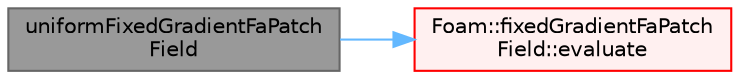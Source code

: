 digraph "uniformFixedGradientFaPatchField"
{
 // LATEX_PDF_SIZE
  bgcolor="transparent";
  edge [fontname=Helvetica,fontsize=10,labelfontname=Helvetica,labelfontsize=10];
  node [fontname=Helvetica,fontsize=10,shape=box,height=0.2,width=0.4];
  rankdir="LR";
  Node1 [id="Node000001",label="uniformFixedGradientFaPatch\lField",height=0.2,width=0.4,color="gray40", fillcolor="grey60", style="filled", fontcolor="black",tooltip=" "];
  Node1 -> Node2 [id="edge1_Node000001_Node000002",color="steelblue1",style="solid",tooltip=" "];
  Node2 [id="Node000002",label="Foam::fixedGradientFaPatch\lField::evaluate",height=0.2,width=0.4,color="red", fillcolor="#FFF0F0", style="filled",URL="$classFoam_1_1fixedGradientFaPatchField.html#a1a4ebfb8aa4dc581e54081a12bfbd0d3",tooltip=" "];
}
